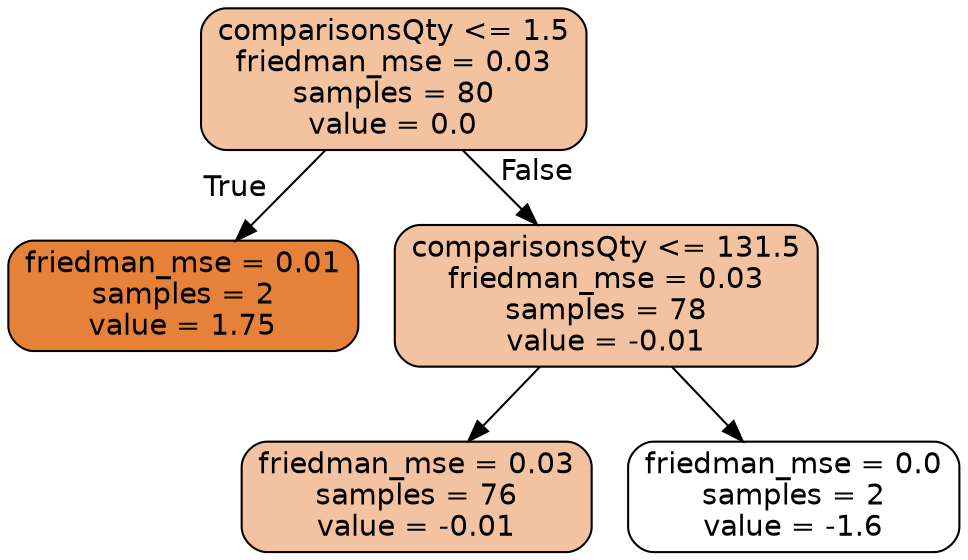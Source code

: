 digraph Tree {
node [shape=box, style="filled, rounded", color="black", fontname="helvetica"] ;
edge [fontname="helvetica"] ;
0 [label="comparisonsQty <= 1.5\nfriedman_mse = 0.03\nsamples = 80\nvalue = 0.0", fillcolor="#f3c3a0"] ;
1 [label="friedman_mse = 0.01\nsamples = 2\nvalue = 1.75", fillcolor="#e58139"] ;
0 -> 1 [labeldistance=2.5, labelangle=45, headlabel="True"] ;
2 [label="comparisonsQty <= 131.5\nfriedman_mse = 0.03\nsamples = 78\nvalue = -0.01", fillcolor="#f3c3a1"] ;
0 -> 2 [labeldistance=2.5, labelangle=-45, headlabel="False"] ;
3 [label="friedman_mse = 0.03\nsamples = 76\nvalue = -0.01", fillcolor="#f3c3a1"] ;
2 -> 3 ;
4 [label="friedman_mse = 0.0\nsamples = 2\nvalue = -1.6", fillcolor="#ffffff"] ;
2 -> 4 ;
}